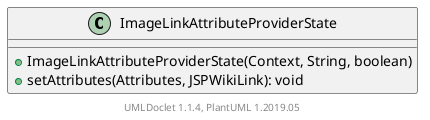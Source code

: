 @startuml

    class ImageLinkAttributeProviderState [[ImageLinkAttributeProviderState.html]] {
        +ImageLinkAttributeProviderState(Context, String, boolean)
        +setAttributes(Attributes, JSPWikiLink): void
    }


    center footer UMLDoclet 1.1.4, PlantUML 1.2019.05
@enduml

